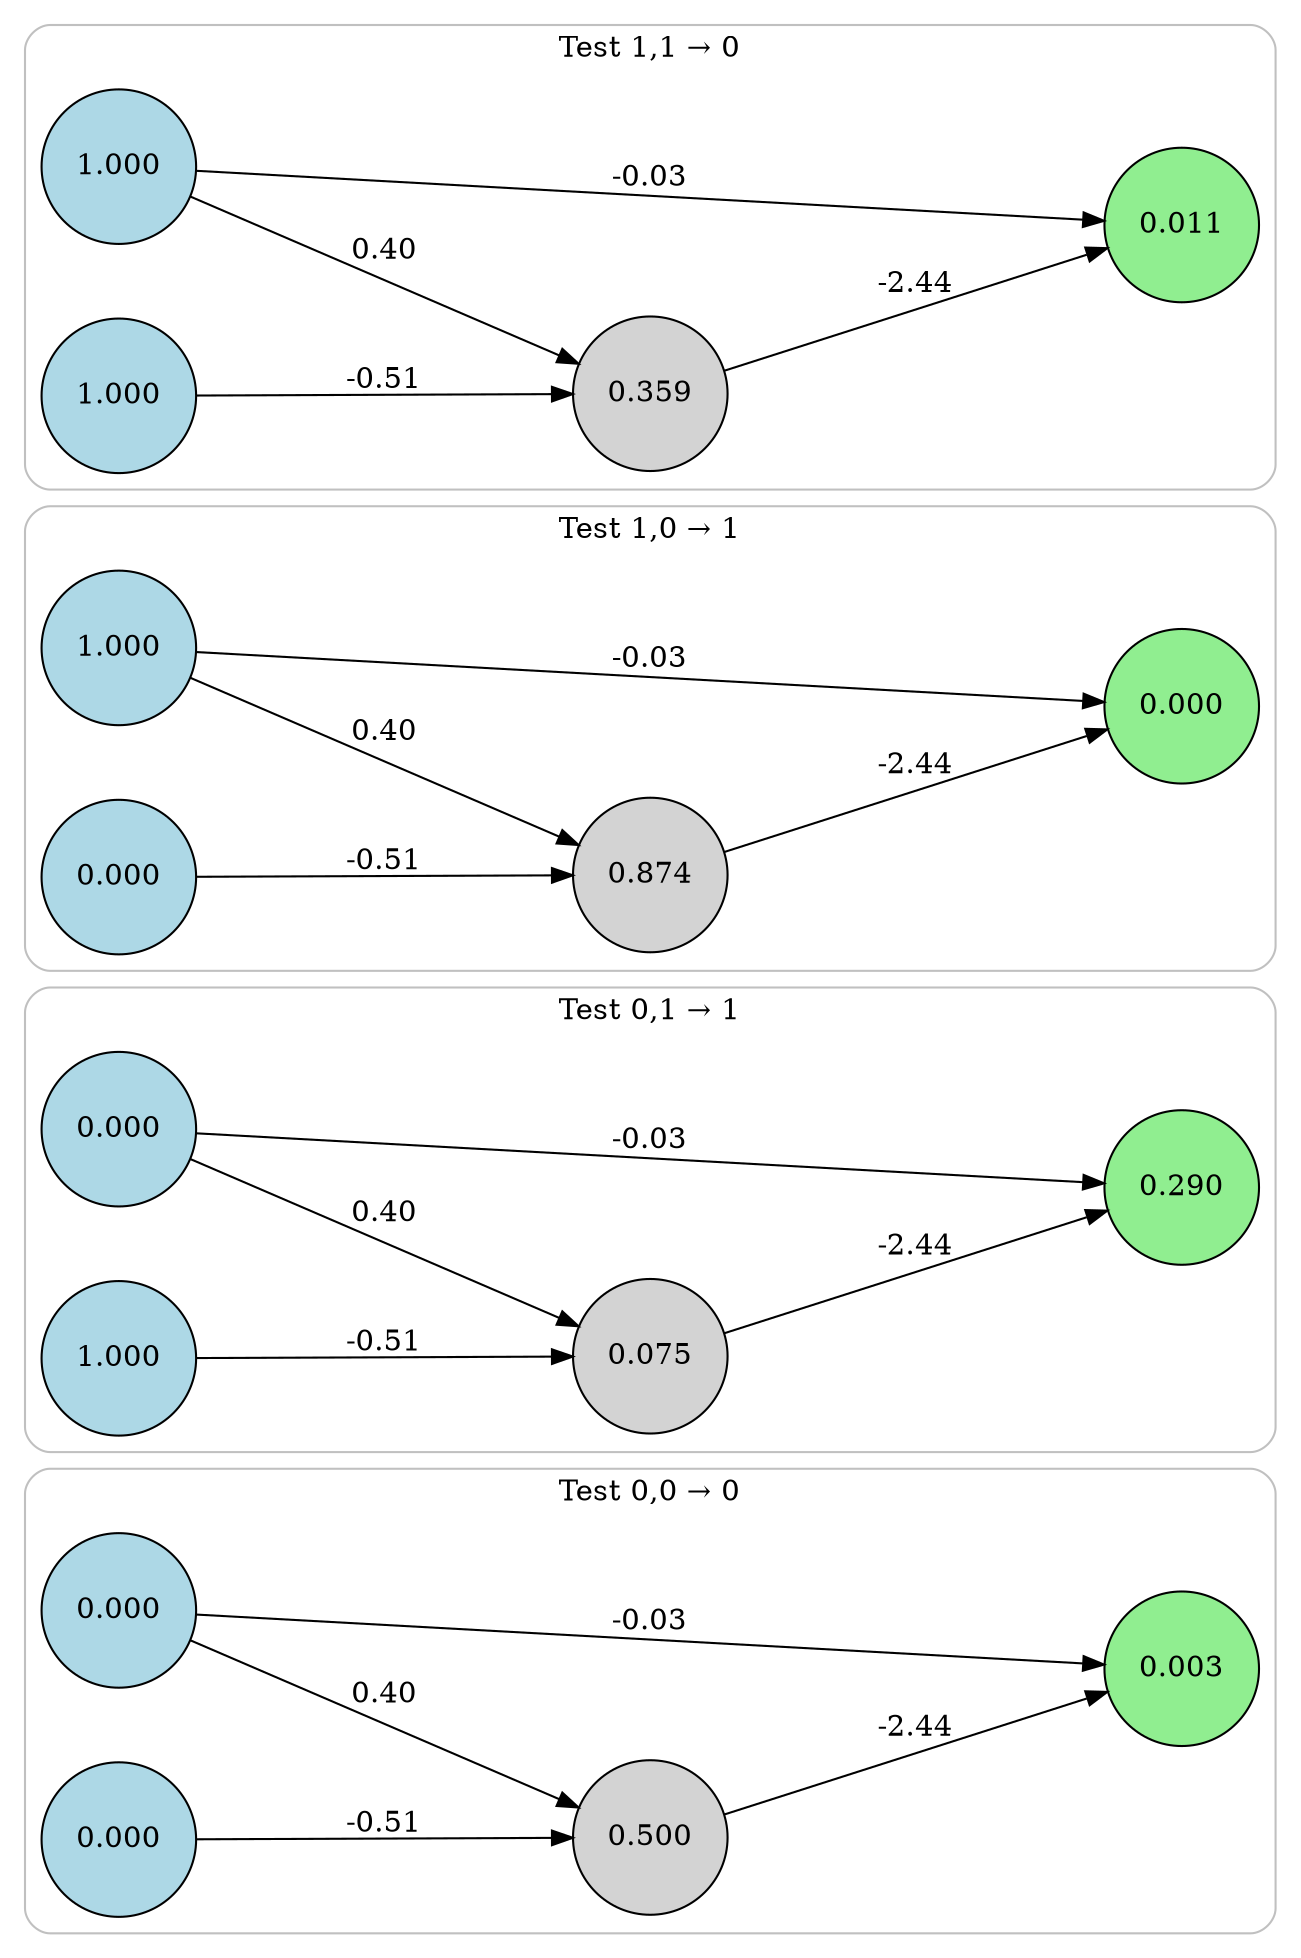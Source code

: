 digraph neat {
  compound=true;
  rankdir=LR;
  node [shape=circle];
  ranksep=2.0;
  nodesep=0.5;
  subgraph cluster_0 {
    label="Test 0,0 → 0";
    style=rounded;
    color=gray;
    node0_0 [label="0.000", style=filled, fillcolor=lightblue];
    node1_0 [label="0.000", style=filled, fillcolor=lightblue];
    node105_0 [label="0.003", style=filled, fillcolor=lightgreen];
    node166_0 [label="0.500", style=filled, fillcolor=lightgray];
    node0_0 -> node105_0 [label="-0.03"];
    node1_0 -> node166_0 [label="-0.51"];
    node166_0 -> node105_0 [label="-2.44"];
    node0_0 -> node166_0 [label="0.40"];
  }
  subgraph cluster_1 {
    label="Test 0,1 → 1";
    style=rounded;
    color=gray;
    node0_1 [label="0.000", style=filled, fillcolor=lightblue];
    node1_1 [label="1.000", style=filled, fillcolor=lightblue];
    node105_1 [label="0.290", style=filled, fillcolor=lightgreen];
    node166_1 [label="0.075", style=filled, fillcolor=lightgray];
    node0_1 -> node105_1 [label="-0.03"];
    node1_1 -> node166_1 [label="-0.51"];
    node166_1 -> node105_1 [label="-2.44"];
    node0_1 -> node166_1 [label="0.40"];
  }
  subgraph cluster_2 {
    label="Test 1,0 → 1";
    style=rounded;
    color=gray;
    node0_2 [label="1.000", style=filled, fillcolor=lightblue];
    node1_2 [label="0.000", style=filled, fillcolor=lightblue];
    node105_2 [label="0.000", style=filled, fillcolor=lightgreen];
    node166_2 [label="0.874", style=filled, fillcolor=lightgray];
    node0_2 -> node105_2 [label="-0.03"];
    node1_2 -> node166_2 [label="-0.51"];
    node166_2 -> node105_2 [label="-2.44"];
    node0_2 -> node166_2 [label="0.40"];
  }
  subgraph cluster_3 {
    label="Test 1,1 → 0";
    style=rounded;
    color=gray;
    node0_3 [label="1.000", style=filled, fillcolor=lightblue];
    node1_3 [label="1.000", style=filled, fillcolor=lightblue];
    node105_3 [label="0.011", style=filled, fillcolor=lightgreen];
    node166_3 [label="0.359", style=filled, fillcolor=lightgray];
    node0_3 -> node105_3 [label="-0.03"];
    node1_3 -> node166_3 [label="-0.51"];
    node166_3 -> node105_3 [label="-2.44"];
    node0_3 -> node166_3 [label="0.40"];
  }
}
